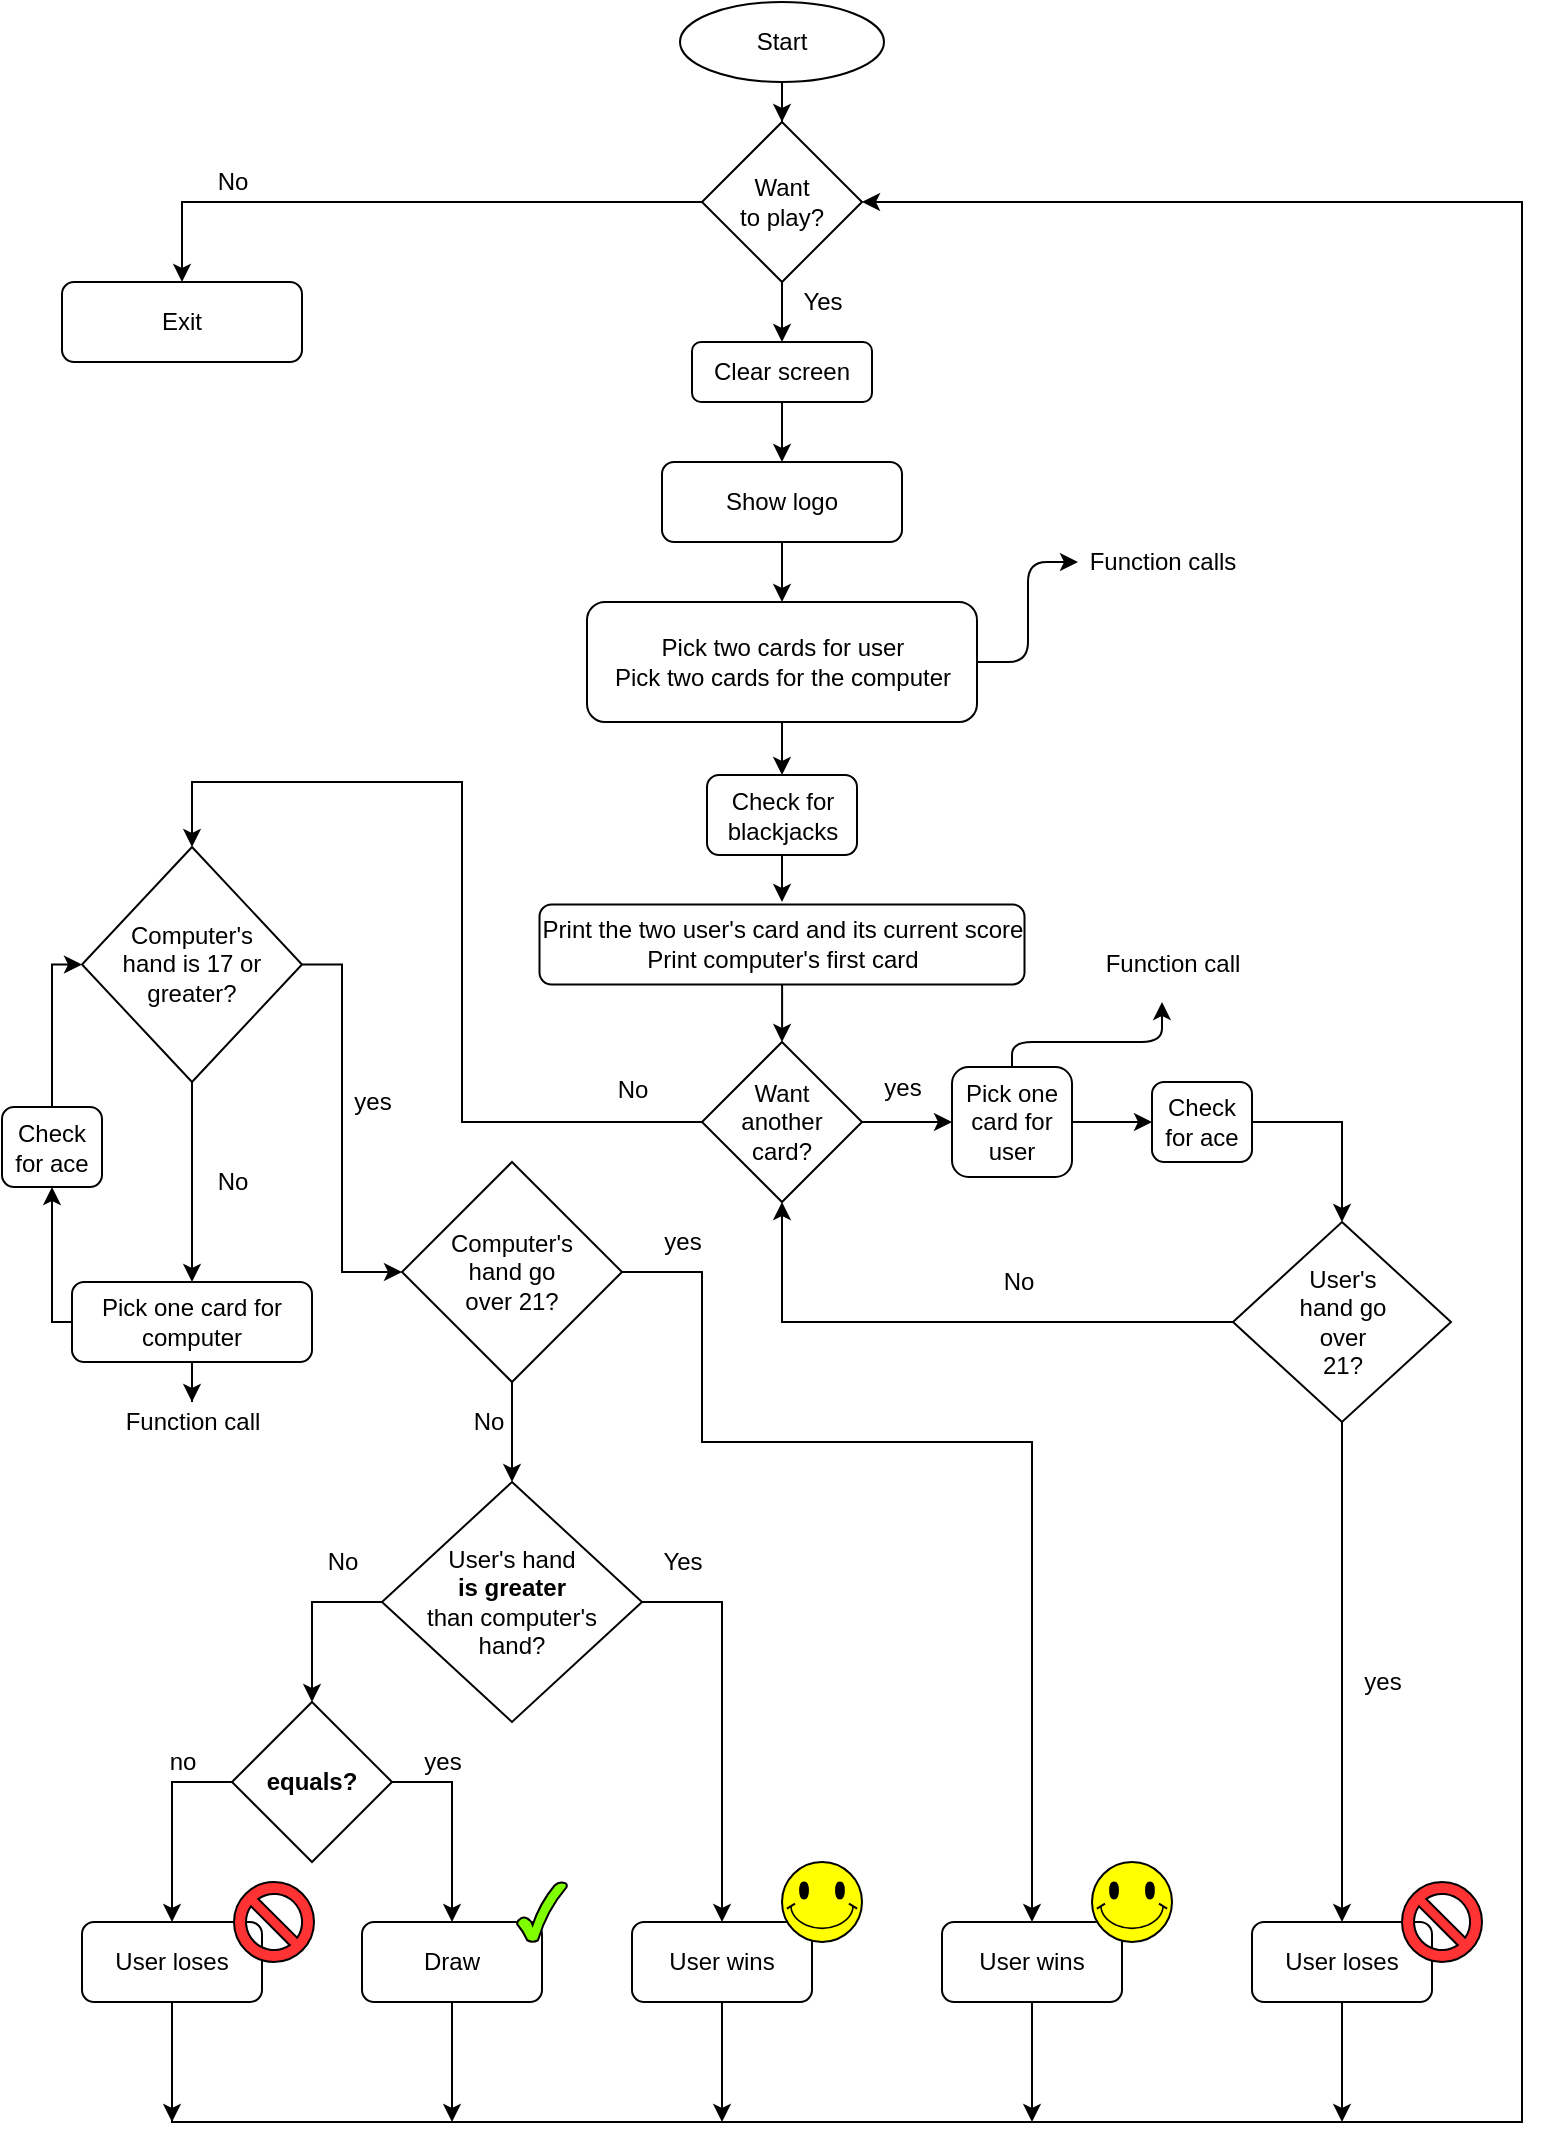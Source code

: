 <mxfile version="13.10.4" type="github">
  <diagram id="4fDwi8Mv-b37ukeaiDpb" name="Page-1">
    <mxGraphModel dx="934" dy="788" grid="1" gridSize="10" guides="1" tooltips="1" connect="1" arrows="1" fold="1" page="1" pageScale="1" pageWidth="827" pageHeight="1169" math="0" shadow="0">
      <root>
        <mxCell id="0" />
        <mxCell id="1" parent="0" />
        <mxCell id="QyOjHJEFR3-LKdIdvHgZ-26" style="edgeStyle=orthogonalEdgeStyle;rounded=0;orthogonalLoop=1;jettySize=auto;html=1;entryX=0.5;entryY=0;entryDx=0;entryDy=0;" edge="1" parent="1" source="QyOjHJEFR3-LKdIdvHgZ-2" target="QyOjHJEFR3-LKdIdvHgZ-10">
          <mxGeometry relative="1" as="geometry" />
        </mxCell>
        <mxCell id="QyOjHJEFR3-LKdIdvHgZ-2" value="Show logo" style="rounded=1;whiteSpace=wrap;html=1;" vertex="1" parent="1">
          <mxGeometry x="340" y="250" width="120" height="40" as="geometry" />
        </mxCell>
        <mxCell id="QyOjHJEFR3-LKdIdvHgZ-8" style="edgeStyle=orthogonalEdgeStyle;rounded=0;orthogonalLoop=1;jettySize=auto;html=1;entryX=0.5;entryY=0;entryDx=0;entryDy=0;" edge="1" parent="1" source="QyOjHJEFR3-LKdIdvHgZ-4" target="QyOjHJEFR3-LKdIdvHgZ-7">
          <mxGeometry relative="1" as="geometry" />
        </mxCell>
        <mxCell id="QyOjHJEFR3-LKdIdvHgZ-90" style="edgeStyle=orthogonalEdgeStyle;rounded=0;orthogonalLoop=1;jettySize=auto;html=1;entryX=0.5;entryY=0;entryDx=0;entryDy=0;" edge="1" parent="1" source="QyOjHJEFR3-LKdIdvHgZ-4" target="QyOjHJEFR3-LKdIdvHgZ-89">
          <mxGeometry relative="1" as="geometry" />
        </mxCell>
        <mxCell id="QyOjHJEFR3-LKdIdvHgZ-4" value="Want &lt;br&gt;to play?" style="rhombus;whiteSpace=wrap;html=1;" vertex="1" parent="1">
          <mxGeometry x="360" y="80" width="80" height="80" as="geometry" />
        </mxCell>
        <mxCell id="QyOjHJEFR3-LKdIdvHgZ-6" value="Yes" style="text;html=1;align=center;verticalAlign=middle;resizable=0;points=[];autosize=1;" vertex="1" parent="1">
          <mxGeometry x="400" y="160" width="40" height="20" as="geometry" />
        </mxCell>
        <mxCell id="QyOjHJEFR3-LKdIdvHgZ-7" value="Exit" style="rounded=1;whiteSpace=wrap;html=1;" vertex="1" parent="1">
          <mxGeometry x="40" y="160" width="120" height="40" as="geometry" />
        </mxCell>
        <mxCell id="QyOjHJEFR3-LKdIdvHgZ-9" value="No" style="text;html=1;align=center;verticalAlign=middle;resizable=0;points=[];autosize=1;" vertex="1" parent="1">
          <mxGeometry x="110" y="100" width="30" height="20" as="geometry" />
        </mxCell>
        <mxCell id="QyOjHJEFR3-LKdIdvHgZ-124" value="" style="edgeStyle=orthogonalEdgeStyle;rounded=0;orthogonalLoop=1;jettySize=auto;html=1;" edge="1" parent="1" source="QyOjHJEFR3-LKdIdvHgZ-10" target="QyOjHJEFR3-LKdIdvHgZ-122">
          <mxGeometry relative="1" as="geometry" />
        </mxCell>
        <mxCell id="QyOjHJEFR3-LKdIdvHgZ-10" value="Pick two cards for user&lt;br&gt;Pick two cards for the computer" style="rounded=1;whiteSpace=wrap;html=1;" vertex="1" parent="1">
          <mxGeometry x="302.5" y="320" width="195" height="60" as="geometry" />
        </mxCell>
        <mxCell id="QyOjHJEFR3-LKdIdvHgZ-28" style="edgeStyle=orthogonalEdgeStyle;rounded=0;orthogonalLoop=1;jettySize=auto;html=1;entryX=0.5;entryY=0;entryDx=0;entryDy=0;" edge="1" parent="1" source="QyOjHJEFR3-LKdIdvHgZ-11" target="QyOjHJEFR3-LKdIdvHgZ-13">
          <mxGeometry relative="1" as="geometry" />
        </mxCell>
        <mxCell id="QyOjHJEFR3-LKdIdvHgZ-11" value="Print the two user&#39;s card and its current score&lt;br&gt;Print computer&#39;s first card" style="rounded=1;whiteSpace=wrap;html=1;" vertex="1" parent="1">
          <mxGeometry x="278.75" y="471.25" width="242.5" height="40" as="geometry" />
        </mxCell>
        <mxCell id="QyOjHJEFR3-LKdIdvHgZ-37" style="edgeStyle=orthogonalEdgeStyle;rounded=0;orthogonalLoop=1;jettySize=auto;html=1;entryX=0.5;entryY=0;entryDx=0;entryDy=0;exitX=1;exitY=0.5;exitDx=0;exitDy=0;" edge="1" parent="1" source="QyOjHJEFR3-LKdIdvHgZ-115" target="QyOjHJEFR3-LKdIdvHgZ-20">
          <mxGeometry relative="1" as="geometry">
            <mxPoint x="640" y="580" as="sourcePoint" />
            <Array as="points">
              <mxPoint x="680" y="580" />
            </Array>
          </mxGeometry>
        </mxCell>
        <mxCell id="QyOjHJEFR3-LKdIdvHgZ-116" style="edgeStyle=orthogonalEdgeStyle;rounded=0;orthogonalLoop=1;jettySize=auto;html=1;entryX=0;entryY=0.5;entryDx=0;entryDy=0;" edge="1" parent="1" source="QyOjHJEFR3-LKdIdvHgZ-12" target="QyOjHJEFR3-LKdIdvHgZ-115">
          <mxGeometry relative="1" as="geometry" />
        </mxCell>
        <mxCell id="QyOjHJEFR3-LKdIdvHgZ-12" value="Pick one card for user" style="rounded=1;whiteSpace=wrap;html=1;" vertex="1" parent="1">
          <mxGeometry x="485" y="552.5" width="60" height="55" as="geometry" />
        </mxCell>
        <mxCell id="QyOjHJEFR3-LKdIdvHgZ-34" style="edgeStyle=orthogonalEdgeStyle;rounded=0;orthogonalLoop=1;jettySize=auto;html=1;entryX=0;entryY=0.5;entryDx=0;entryDy=0;" edge="1" parent="1" source="QyOjHJEFR3-LKdIdvHgZ-13" target="QyOjHJEFR3-LKdIdvHgZ-12">
          <mxGeometry relative="1" as="geometry" />
        </mxCell>
        <mxCell id="QyOjHJEFR3-LKdIdvHgZ-78" style="edgeStyle=orthogonalEdgeStyle;rounded=0;orthogonalLoop=1;jettySize=auto;html=1;entryX=0.5;entryY=0;entryDx=0;entryDy=0;" edge="1" parent="1" source="QyOjHJEFR3-LKdIdvHgZ-13" target="QyOjHJEFR3-LKdIdvHgZ-77">
          <mxGeometry relative="1" as="geometry">
            <mxPoint x="146" y="520" as="targetPoint" />
            <Array as="points">
              <mxPoint x="240" y="580" />
              <mxPoint x="240" y="410" />
              <mxPoint x="105" y="410" />
            </Array>
          </mxGeometry>
        </mxCell>
        <mxCell id="QyOjHJEFR3-LKdIdvHgZ-13" value="Want&lt;br&gt;another&lt;br&gt;card?" style="rhombus;whiteSpace=wrap;html=1;" vertex="1" parent="1">
          <mxGeometry x="360" y="540" width="80" height="80" as="geometry" />
        </mxCell>
        <mxCell id="QyOjHJEFR3-LKdIdvHgZ-39" style="edgeStyle=orthogonalEdgeStyle;rounded=0;orthogonalLoop=1;jettySize=auto;html=1;entryX=0.5;entryY=0;entryDx=0;entryDy=0;" edge="1" parent="1" source="QyOjHJEFR3-LKdIdvHgZ-20" target="QyOjHJEFR3-LKdIdvHgZ-38">
          <mxGeometry relative="1" as="geometry">
            <Array as="points">
              <mxPoint x="680" y="950" />
              <mxPoint x="680" y="950" />
            </Array>
          </mxGeometry>
        </mxCell>
        <mxCell id="QyOjHJEFR3-LKdIdvHgZ-50" style="edgeStyle=orthogonalEdgeStyle;rounded=0;orthogonalLoop=1;jettySize=auto;html=1;entryX=0.5;entryY=1;entryDx=0;entryDy=0;" edge="1" parent="1" source="QyOjHJEFR3-LKdIdvHgZ-20" target="QyOjHJEFR3-LKdIdvHgZ-13">
          <mxGeometry relative="1" as="geometry" />
        </mxCell>
        <mxCell id="QyOjHJEFR3-LKdIdvHgZ-20" value="User&#39;s&lt;br&gt;hand go&lt;br&gt;over&lt;br&gt;21?" style="rhombus;whiteSpace=wrap;html=1;" vertex="1" parent="1">
          <mxGeometry x="625.5" y="630" width="109" height="100" as="geometry" />
        </mxCell>
        <mxCell id="QyOjHJEFR3-LKdIdvHgZ-24" value="No" style="text;html=1;align=center;verticalAlign=middle;resizable=0;points=[];autosize=1;" vertex="1" parent="1">
          <mxGeometry x="310" y="554" width="30" height="20" as="geometry" />
        </mxCell>
        <mxCell id="QyOjHJEFR3-LKdIdvHgZ-30" style="edgeStyle=orthogonalEdgeStyle;rounded=0;orthogonalLoop=1;jettySize=auto;html=1;entryX=0.5;entryY=0;entryDx=0;entryDy=0;" edge="1" parent="1" source="QyOjHJEFR3-LKdIdvHgZ-29" target="QyOjHJEFR3-LKdIdvHgZ-4">
          <mxGeometry relative="1" as="geometry" />
        </mxCell>
        <mxCell id="QyOjHJEFR3-LKdIdvHgZ-29" value="Start" style="ellipse;whiteSpace=wrap;html=1;" vertex="1" parent="1">
          <mxGeometry x="349" y="20" width="102" height="40" as="geometry" />
        </mxCell>
        <mxCell id="QyOjHJEFR3-LKdIdvHgZ-23" value="yes&lt;br&gt;" style="text;html=1;align=center;verticalAlign=middle;resizable=0;points=[];autosize=1;" vertex="1" parent="1">
          <mxGeometry x="445" y="552.5" width="30" height="20" as="geometry" />
        </mxCell>
        <mxCell id="QyOjHJEFR3-LKdIdvHgZ-66" style="edgeStyle=orthogonalEdgeStyle;rounded=0;orthogonalLoop=1;jettySize=auto;html=1;" edge="1" parent="1" source="QyOjHJEFR3-LKdIdvHgZ-38">
          <mxGeometry relative="1" as="geometry">
            <mxPoint x="680" y="1080" as="targetPoint" />
          </mxGeometry>
        </mxCell>
        <mxCell id="QyOjHJEFR3-LKdIdvHgZ-38" value="User loses" style="rounded=1;whiteSpace=wrap;html=1;" vertex="1" parent="1">
          <mxGeometry x="635" y="980" width="90" height="40" as="geometry" />
        </mxCell>
        <mxCell id="QyOjHJEFR3-LKdIdvHgZ-40" value="yes" style="text;html=1;align=center;verticalAlign=middle;resizable=0;points=[];autosize=1;" vertex="1" parent="1">
          <mxGeometry x="684.5" y="850" width="30" height="20" as="geometry" />
        </mxCell>
        <mxCell id="QyOjHJEFR3-LKdIdvHgZ-42" value="No" style="text;html=1;align=center;verticalAlign=middle;resizable=0;points=[];autosize=1;" vertex="1" parent="1">
          <mxGeometry x="502.5" y="650" width="30" height="20" as="geometry" />
        </mxCell>
        <mxCell id="QyOjHJEFR3-LKdIdvHgZ-51" style="edgeStyle=orthogonalEdgeStyle;rounded=0;orthogonalLoop=1;jettySize=auto;html=1;entryX=0.5;entryY=0;entryDx=0;entryDy=0;" edge="1" parent="1" source="QyOjHJEFR3-LKdIdvHgZ-43" target="QyOjHJEFR3-LKdIdvHgZ-45">
          <mxGeometry relative="1" as="geometry">
            <Array as="points">
              <mxPoint x="360" y="655" />
              <mxPoint x="360" y="740" />
              <mxPoint x="525" y="740" />
            </Array>
          </mxGeometry>
        </mxCell>
        <mxCell id="QyOjHJEFR3-LKdIdvHgZ-114" style="edgeStyle=orthogonalEdgeStyle;rounded=0;orthogonalLoop=1;jettySize=auto;html=1;entryX=0.5;entryY=0;entryDx=0;entryDy=0;" edge="1" parent="1" source="QyOjHJEFR3-LKdIdvHgZ-43" target="QyOjHJEFR3-LKdIdvHgZ-53">
          <mxGeometry relative="1" as="geometry" />
        </mxCell>
        <mxCell id="QyOjHJEFR3-LKdIdvHgZ-43" value="Computer&#39;s&lt;br&gt;hand go&lt;br&gt;over 21?" style="rhombus;whiteSpace=wrap;html=1;" vertex="1" parent="1">
          <mxGeometry x="210" y="600" width="110" height="110" as="geometry" />
        </mxCell>
        <mxCell id="QyOjHJEFR3-LKdIdvHgZ-67" style="edgeStyle=orthogonalEdgeStyle;rounded=0;orthogonalLoop=1;jettySize=auto;html=1;" edge="1" parent="1" source="QyOjHJEFR3-LKdIdvHgZ-45">
          <mxGeometry relative="1" as="geometry">
            <mxPoint x="525" y="1080" as="targetPoint" />
          </mxGeometry>
        </mxCell>
        <mxCell id="QyOjHJEFR3-LKdIdvHgZ-45" value="User wins" style="rounded=1;whiteSpace=wrap;html=1;" vertex="1" parent="1">
          <mxGeometry x="480" y="980" width="90" height="40" as="geometry" />
        </mxCell>
        <mxCell id="QyOjHJEFR3-LKdIdvHgZ-47" value="yes" style="text;html=1;align=center;verticalAlign=middle;resizable=0;points=[];autosize=1;" vertex="1" parent="1">
          <mxGeometry x="335" y="630" width="30" height="20" as="geometry" />
        </mxCell>
        <mxCell id="QyOjHJEFR3-LKdIdvHgZ-57" style="edgeStyle=orthogonalEdgeStyle;rounded=0;orthogonalLoop=1;jettySize=auto;html=1;entryX=0.5;entryY=0;entryDx=0;entryDy=0;" edge="1" parent="1" source="QyOjHJEFR3-LKdIdvHgZ-53" target="QyOjHJEFR3-LKdIdvHgZ-56">
          <mxGeometry relative="1" as="geometry">
            <mxPoint x="280" y="890" as="targetPoint" />
            <Array as="points">
              <mxPoint x="370" y="820" />
            </Array>
          </mxGeometry>
        </mxCell>
        <mxCell id="QyOjHJEFR3-LKdIdvHgZ-108" style="edgeStyle=orthogonalEdgeStyle;rounded=0;orthogonalLoop=1;jettySize=auto;html=1;entryX=0.5;entryY=0;entryDx=0;entryDy=0;" edge="1" parent="1" source="QyOjHJEFR3-LKdIdvHgZ-53" target="QyOjHJEFR3-LKdIdvHgZ-107">
          <mxGeometry relative="1" as="geometry">
            <Array as="points">
              <mxPoint x="165" y="820" />
            </Array>
          </mxGeometry>
        </mxCell>
        <mxCell id="QyOjHJEFR3-LKdIdvHgZ-53" value="User&#39;s hand&lt;br&gt;&lt;b&gt;is greater&lt;br&gt;&lt;/b&gt;than computer&#39;s &lt;br&gt;hand?" style="rhombus;whiteSpace=wrap;html=1;" vertex="1" parent="1">
          <mxGeometry x="200" y="760" width="130" height="120" as="geometry" />
        </mxCell>
        <mxCell id="QyOjHJEFR3-LKdIdvHgZ-55" value="No" style="text;html=1;align=center;verticalAlign=middle;resizable=0;points=[];autosize=1;" vertex="1" parent="1">
          <mxGeometry x="237.5" y="720" width="30" height="20" as="geometry" />
        </mxCell>
        <mxCell id="QyOjHJEFR3-LKdIdvHgZ-63" style="edgeStyle=orthogonalEdgeStyle;rounded=0;orthogonalLoop=1;jettySize=auto;html=1;" edge="1" parent="1" source="QyOjHJEFR3-LKdIdvHgZ-56">
          <mxGeometry relative="1" as="geometry">
            <mxPoint x="370" y="1080" as="targetPoint" />
          </mxGeometry>
        </mxCell>
        <mxCell id="QyOjHJEFR3-LKdIdvHgZ-56" value="User wins" style="rounded=1;whiteSpace=wrap;html=1;" vertex="1" parent="1">
          <mxGeometry x="325" y="980" width="90" height="40" as="geometry" />
        </mxCell>
        <mxCell id="QyOjHJEFR3-LKdIdvHgZ-58" value="Yes" style="text;html=1;align=center;verticalAlign=middle;resizable=0;points=[];autosize=1;" vertex="1" parent="1">
          <mxGeometry x="330" y="790" width="40" height="20" as="geometry" />
        </mxCell>
        <mxCell id="QyOjHJEFR3-LKdIdvHgZ-62" style="edgeStyle=orthogonalEdgeStyle;rounded=0;orthogonalLoop=1;jettySize=auto;html=1;entryX=1;entryY=0.5;entryDx=0;entryDy=0;" edge="1" parent="1" source="QyOjHJEFR3-LKdIdvHgZ-59" target="QyOjHJEFR3-LKdIdvHgZ-4">
          <mxGeometry relative="1" as="geometry">
            <mxPoint x="280" y="220" as="targetPoint" />
            <Array as="points">
              <mxPoint x="95" y="1080" />
              <mxPoint x="770" y="1080" />
              <mxPoint x="770" y="120" />
            </Array>
          </mxGeometry>
        </mxCell>
        <mxCell id="QyOjHJEFR3-LKdIdvHgZ-68" style="edgeStyle=orthogonalEdgeStyle;rounded=0;orthogonalLoop=1;jettySize=auto;html=1;" edge="1" parent="1" source="QyOjHJEFR3-LKdIdvHgZ-59">
          <mxGeometry relative="1" as="geometry">
            <mxPoint x="95" y="1080" as="targetPoint" />
          </mxGeometry>
        </mxCell>
        <mxCell id="QyOjHJEFR3-LKdIdvHgZ-59" value="User loses" style="rounded=1;whiteSpace=wrap;html=1;" vertex="1" parent="1">
          <mxGeometry x="50" y="980" width="90" height="40" as="geometry" />
        </mxCell>
        <mxCell id="QyOjHJEFR3-LKdIdvHgZ-61" value="No" style="text;html=1;align=center;verticalAlign=middle;resizable=0;points=[];autosize=1;" vertex="1" parent="1">
          <mxGeometry x="165" y="790" width="30" height="20" as="geometry" />
        </mxCell>
        <mxCell id="QyOjHJEFR3-LKdIdvHgZ-71" value="" style="verticalLabelPosition=bottom;verticalAlign=top;html=1;shape=mxgraph.basic.smiley;fillColor=#FFFF00;" vertex="1" parent="1">
          <mxGeometry x="400" y="950" width="40" height="40" as="geometry" />
        </mxCell>
        <mxCell id="QyOjHJEFR3-LKdIdvHgZ-72" value="" style="verticalLabelPosition=bottom;verticalAlign=top;html=1;shape=mxgraph.basic.smiley;fillColor=#FFFF00;" vertex="1" parent="1">
          <mxGeometry x="555" y="950" width="40" height="40" as="geometry" />
        </mxCell>
        <mxCell id="QyOjHJEFR3-LKdIdvHgZ-73" value="" style="verticalLabelPosition=bottom;verticalAlign=top;html=1;shape=mxgraph.basic.no_symbol;fillColor=#FF3333;" vertex="1" parent="1">
          <mxGeometry x="710" y="960" width="40" height="40" as="geometry" />
        </mxCell>
        <mxCell id="QyOjHJEFR3-LKdIdvHgZ-75" value="" style="verticalLabelPosition=bottom;verticalAlign=top;html=1;shape=mxgraph.basic.no_symbol;fillColor=#FF3333;" vertex="1" parent="1">
          <mxGeometry x="126" y="960" width="40" height="40" as="geometry" />
        </mxCell>
        <mxCell id="QyOjHJEFR3-LKdIdvHgZ-119" style="edgeStyle=orthogonalEdgeStyle;rounded=0;orthogonalLoop=1;jettySize=auto;html=1;" edge="1" parent="1" source="QyOjHJEFR3-LKdIdvHgZ-76" target="QyOjHJEFR3-LKdIdvHgZ-103">
          <mxGeometry relative="1" as="geometry" />
        </mxCell>
        <mxCell id="QyOjHJEFR3-LKdIdvHgZ-120" style="edgeStyle=orthogonalEdgeStyle;rounded=0;orthogonalLoop=1;jettySize=auto;html=1;" edge="1" parent="1" source="QyOjHJEFR3-LKdIdvHgZ-76" target="QyOjHJEFR3-LKdIdvHgZ-117">
          <mxGeometry relative="1" as="geometry">
            <Array as="points">
              <mxPoint x="35" y="680" />
            </Array>
          </mxGeometry>
        </mxCell>
        <mxCell id="QyOjHJEFR3-LKdIdvHgZ-76" value="Pick one card for computer" style="rounded=1;whiteSpace=wrap;html=1;fillColor=#FFFFFF;" vertex="1" parent="1">
          <mxGeometry x="45" y="660" width="120" height="40" as="geometry" />
        </mxCell>
        <mxCell id="QyOjHJEFR3-LKdIdvHgZ-81" style="edgeStyle=orthogonalEdgeStyle;rounded=0;orthogonalLoop=1;jettySize=auto;html=1;entryX=0.5;entryY=0;entryDx=0;entryDy=0;" edge="1" parent="1" source="QyOjHJEFR3-LKdIdvHgZ-77" target="QyOjHJEFR3-LKdIdvHgZ-76">
          <mxGeometry relative="1" as="geometry" />
        </mxCell>
        <mxCell id="QyOjHJEFR3-LKdIdvHgZ-83" style="edgeStyle=orthogonalEdgeStyle;rounded=0;orthogonalLoop=1;jettySize=auto;html=1;entryX=0;entryY=0.5;entryDx=0;entryDy=0;" edge="1" parent="1" source="QyOjHJEFR3-LKdIdvHgZ-77" target="QyOjHJEFR3-LKdIdvHgZ-43">
          <mxGeometry relative="1" as="geometry">
            <Array as="points">
              <mxPoint x="180" y="501" />
              <mxPoint x="180" y="655" />
            </Array>
          </mxGeometry>
        </mxCell>
        <mxCell id="QyOjHJEFR3-LKdIdvHgZ-77" value="Computer&#39;s&lt;br&gt;hand is 17 or greater?" style="rhombus;whiteSpace=wrap;html=1;fillColor=#FFFFFF;" vertex="1" parent="1">
          <mxGeometry x="50" y="442.5" width="110" height="117.5" as="geometry" />
        </mxCell>
        <mxCell id="QyOjHJEFR3-LKdIdvHgZ-80" value="No" style="text;html=1;align=center;verticalAlign=middle;resizable=0;points=[];autosize=1;" vertex="1" parent="1">
          <mxGeometry x="110" y="600" width="30" height="20" as="geometry" />
        </mxCell>
        <mxCell id="QyOjHJEFR3-LKdIdvHgZ-84" value="yes" style="text;html=1;align=center;verticalAlign=middle;resizable=0;points=[];autosize=1;" vertex="1" parent="1">
          <mxGeometry x="180" y="560" width="30" height="20" as="geometry" />
        </mxCell>
        <mxCell id="QyOjHJEFR3-LKdIdvHgZ-91" style="edgeStyle=orthogonalEdgeStyle;rounded=0;orthogonalLoop=1;jettySize=auto;html=1;entryX=0.5;entryY=0;entryDx=0;entryDy=0;" edge="1" parent="1" source="QyOjHJEFR3-LKdIdvHgZ-89" target="QyOjHJEFR3-LKdIdvHgZ-2">
          <mxGeometry relative="1" as="geometry" />
        </mxCell>
        <mxCell id="QyOjHJEFR3-LKdIdvHgZ-89" value="Clear screen" style="rounded=1;whiteSpace=wrap;html=1;fillColor=#FFFFFF;" vertex="1" parent="1">
          <mxGeometry x="355" y="190" width="90" height="30" as="geometry" />
        </mxCell>
        <mxCell id="QyOjHJEFR3-LKdIdvHgZ-94" value="Function calls" style="text;html=1;align=center;verticalAlign=middle;resizable=0;points=[];autosize=1;" vertex="1" parent="1">
          <mxGeometry x="545" y="290" width="90" height="20" as="geometry" />
        </mxCell>
        <mxCell id="QyOjHJEFR3-LKdIdvHgZ-96" value="Function call" style="text;html=1;align=center;verticalAlign=middle;resizable=0;points=[];autosize=1;" vertex="1" parent="1">
          <mxGeometry x="555" y="491.25" width="80" height="20" as="geometry" />
        </mxCell>
        <mxCell id="QyOjHJEFR3-LKdIdvHgZ-99" value="" style="edgeStyle=elbowEdgeStyle;elbow=vertical;endArrow=classic;html=1;exitX=0.5;exitY=0;exitDx=0;exitDy=0;" edge="1" parent="1" source="QyOjHJEFR3-LKdIdvHgZ-12">
          <mxGeometry width="50" height="50" relative="1" as="geometry">
            <mxPoint x="510" y="554" as="sourcePoint" />
            <mxPoint x="590" y="520" as="targetPoint" />
            <Array as="points">
              <mxPoint x="550" y="540" />
            </Array>
          </mxGeometry>
        </mxCell>
        <mxCell id="QyOjHJEFR3-LKdIdvHgZ-100" value="" style="edgeStyle=elbowEdgeStyle;elbow=horizontal;endArrow=classic;html=1;" edge="1" parent="1">
          <mxGeometry width="50" height="50" relative="1" as="geometry">
            <mxPoint x="498" y="350" as="sourcePoint" />
            <mxPoint x="548" y="300" as="targetPoint" />
          </mxGeometry>
        </mxCell>
        <mxCell id="QyOjHJEFR3-LKdIdvHgZ-103" value="Function call" style="text;html=1;align=center;verticalAlign=middle;resizable=0;points=[];autosize=1;" vertex="1" parent="1">
          <mxGeometry x="65" y="720" width="80" height="20" as="geometry" />
        </mxCell>
        <mxCell id="QyOjHJEFR3-LKdIdvHgZ-104" style="edgeStyle=orthogonalEdgeStyle;rounded=0;orthogonalLoop=1;jettySize=auto;html=1;" edge="1" parent="1" source="QyOjHJEFR3-LKdIdvHgZ-105">
          <mxGeometry relative="1" as="geometry">
            <mxPoint x="235" y="1080" as="targetPoint" />
          </mxGeometry>
        </mxCell>
        <mxCell id="QyOjHJEFR3-LKdIdvHgZ-105" value="Draw" style="rounded=1;whiteSpace=wrap;html=1;" vertex="1" parent="1">
          <mxGeometry x="190" y="980" width="90" height="40" as="geometry" />
        </mxCell>
        <mxCell id="QyOjHJEFR3-LKdIdvHgZ-109" style="edgeStyle=orthogonalEdgeStyle;rounded=0;orthogonalLoop=1;jettySize=auto;html=1;entryX=0.5;entryY=0;entryDx=0;entryDy=0;" edge="1" parent="1" source="QyOjHJEFR3-LKdIdvHgZ-107" target="QyOjHJEFR3-LKdIdvHgZ-105">
          <mxGeometry relative="1" as="geometry">
            <Array as="points">
              <mxPoint x="235" y="910" />
            </Array>
          </mxGeometry>
        </mxCell>
        <mxCell id="QyOjHJEFR3-LKdIdvHgZ-110" style="edgeStyle=orthogonalEdgeStyle;rounded=0;orthogonalLoop=1;jettySize=auto;html=1;entryX=0.5;entryY=0;entryDx=0;entryDy=0;" edge="1" parent="1" source="QyOjHJEFR3-LKdIdvHgZ-107" target="QyOjHJEFR3-LKdIdvHgZ-59">
          <mxGeometry relative="1" as="geometry">
            <Array as="points">
              <mxPoint x="95" y="910" />
            </Array>
          </mxGeometry>
        </mxCell>
        <mxCell id="QyOjHJEFR3-LKdIdvHgZ-107" value="&lt;b&gt;equals?&lt;/b&gt;" style="rhombus;whiteSpace=wrap;html=1;fillColor=#FFFFFF;" vertex="1" parent="1">
          <mxGeometry x="125" y="870" width="80" height="80" as="geometry" />
        </mxCell>
        <mxCell id="QyOjHJEFR3-LKdIdvHgZ-111" value="yes" style="text;html=1;align=center;verticalAlign=middle;resizable=0;points=[];autosize=1;" vertex="1" parent="1">
          <mxGeometry x="215" y="890" width="30" height="20" as="geometry" />
        </mxCell>
        <mxCell id="QyOjHJEFR3-LKdIdvHgZ-112" value="no" style="text;html=1;align=center;verticalAlign=middle;resizable=0;points=[];autosize=1;" vertex="1" parent="1">
          <mxGeometry x="85" y="890" width="30" height="20" as="geometry" />
        </mxCell>
        <mxCell id="QyOjHJEFR3-LKdIdvHgZ-113" value="" style="verticalLabelPosition=bottom;verticalAlign=top;html=1;shape=mxgraph.basic.tick;fillColor=#80FF00;" vertex="1" parent="1">
          <mxGeometry x="267.5" y="960" width="25" height="30" as="geometry" />
        </mxCell>
        <mxCell id="QyOjHJEFR3-LKdIdvHgZ-115" value="Check&lt;br&gt;for ace" style="rounded=1;whiteSpace=wrap;html=1;fillColor=#FFFFFF;" vertex="1" parent="1">
          <mxGeometry x="585" y="560" width="50" height="40" as="geometry" />
        </mxCell>
        <mxCell id="QyOjHJEFR3-LKdIdvHgZ-121" style="edgeStyle=orthogonalEdgeStyle;rounded=0;orthogonalLoop=1;jettySize=auto;html=1;entryX=0;entryY=0.5;entryDx=0;entryDy=0;" edge="1" parent="1" source="QyOjHJEFR3-LKdIdvHgZ-117" target="QyOjHJEFR3-LKdIdvHgZ-77">
          <mxGeometry relative="1" as="geometry">
            <Array as="points">
              <mxPoint x="35" y="501" />
            </Array>
          </mxGeometry>
        </mxCell>
        <mxCell id="QyOjHJEFR3-LKdIdvHgZ-117" value="Check&lt;br&gt;for ace" style="rounded=1;whiteSpace=wrap;html=1;fillColor=#FFFFFF;" vertex="1" parent="1">
          <mxGeometry x="10" y="572.5" width="50" height="40" as="geometry" />
        </mxCell>
        <mxCell id="QyOjHJEFR3-LKdIdvHgZ-125" value="" style="edgeStyle=orthogonalEdgeStyle;rounded=0;orthogonalLoop=1;jettySize=auto;html=1;" edge="1" parent="1" source="QyOjHJEFR3-LKdIdvHgZ-122">
          <mxGeometry relative="1" as="geometry">
            <mxPoint x="400" y="470" as="targetPoint" />
          </mxGeometry>
        </mxCell>
        <mxCell id="QyOjHJEFR3-LKdIdvHgZ-122" value="Check for &lt;br&gt;blackjacks" style="rounded=1;whiteSpace=wrap;html=1;fillColor=#FFFFFF;" vertex="1" parent="1">
          <mxGeometry x="362.5" y="406.5" width="75" height="40" as="geometry" />
        </mxCell>
      </root>
    </mxGraphModel>
  </diagram>
</mxfile>

